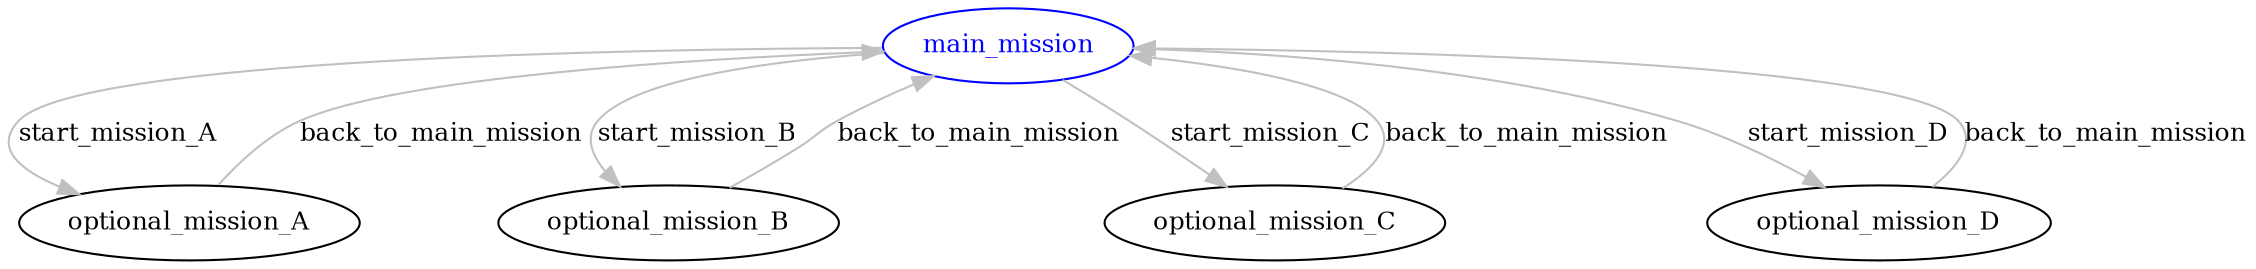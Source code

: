 digraph G {
graph [bgcolor=white]
0 [color=blue,fontsize=12,shape=ellipse,label="main_mission"]
[fontcolor=blue]
;
1 [color=black,fontsize=12,shape=ellipse,label="optional_mission_A"]
;
2 [color=black,fontsize=12,shape=ellipse,label="optional_mission_B"]
;
3 [color=black,fontsize=12,shape=ellipse,label="optional_mission_C"]
;
4 [color=black,fontsize=12,shape=ellipse,label="optional_mission_D"]
;
0->1 [color=gray]
[fontsize=12]
[style=solid]
[fontcolor=black]
[label="start_mission_A"]
;
0->2 [color=gray]
[fontsize=12]
[style=solid]
[fontcolor=black]
[label="start_mission_B"]
;
0->3 [color=gray]
[fontsize=12]
[style=solid]
[fontcolor=black]
[label="start_mission_C"]
;
0->4 [color=gray]
[fontsize=12]
[style=solid]
[fontcolor=black]
[label="start_mission_D"]
;
1->0 [color=gray]
[fontsize=12]
[style=solid]
[fontcolor=black]
[label="back_to_main_mission"]
;
2->0 [color=gray]
[fontsize=12]
[style=solid]
[fontcolor=black]
[label="back_to_main_mission"]
;
3->0 [color=gray]
[fontsize=12]
[style=solid]
[fontcolor=black]
[label="back_to_main_mission"]
;
4->0 [color=gray]
[fontsize=12]
[style=solid]
[fontcolor=black]
[label="back_to_main_mission"]
;
}
